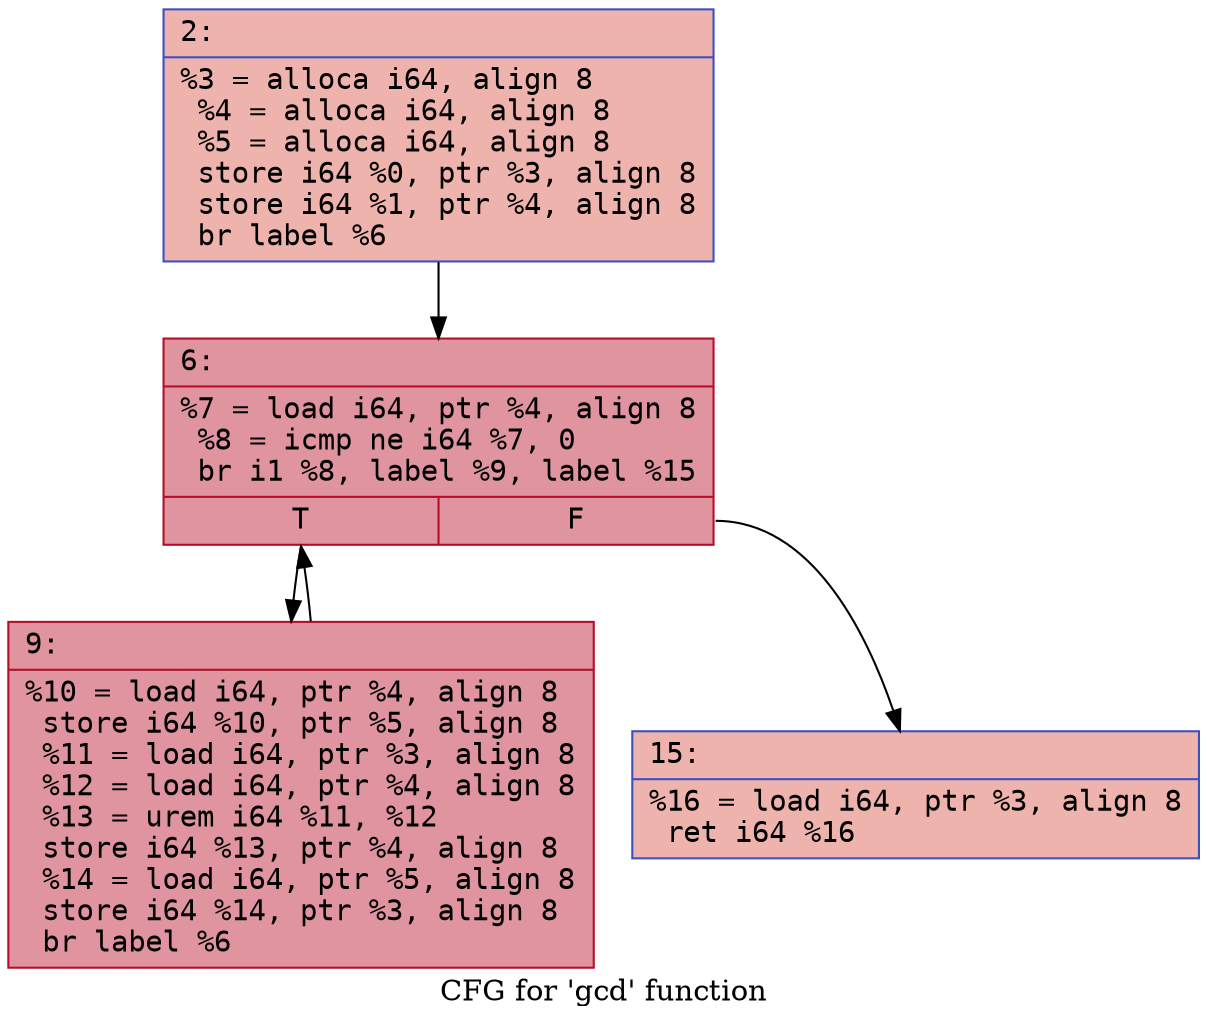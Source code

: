 digraph "CFG for 'gcd' function" {
	label="CFG for 'gcd' function";

	Node0x6000004bfb60 [shape=record,color="#3d50c3ff", style=filled, fillcolor="#d6524470" fontname="Courier",label="{2:\l|  %3 = alloca i64, align 8\l  %4 = alloca i64, align 8\l  %5 = alloca i64, align 8\l  store i64 %0, ptr %3, align 8\l  store i64 %1, ptr %4, align 8\l  br label %6\l}"];
	Node0x6000004bfb60 -> Node0x6000004bfbb0[tooltip="2 -> 6\nProbability 100.00%" ];
	Node0x6000004bfbb0 [shape=record,color="#b70d28ff", style=filled, fillcolor="#b70d2870" fontname="Courier",label="{6:\l|  %7 = load i64, ptr %4, align 8\l  %8 = icmp ne i64 %7, 0\l  br i1 %8, label %9, label %15\l|{<s0>T|<s1>F}}"];
	Node0x6000004bfbb0:s0 -> Node0x6000004bfc00[tooltip="6 -> 9\nProbability 96.88%" ];
	Node0x6000004bfbb0:s1 -> Node0x6000004bfc50[tooltip="6 -> 15\nProbability 3.12%" ];
	Node0x6000004bfc00 [shape=record,color="#b70d28ff", style=filled, fillcolor="#b70d2870" fontname="Courier",label="{9:\l|  %10 = load i64, ptr %4, align 8\l  store i64 %10, ptr %5, align 8\l  %11 = load i64, ptr %3, align 8\l  %12 = load i64, ptr %4, align 8\l  %13 = urem i64 %11, %12\l  store i64 %13, ptr %4, align 8\l  %14 = load i64, ptr %5, align 8\l  store i64 %14, ptr %3, align 8\l  br label %6\l}"];
	Node0x6000004bfc00 -> Node0x6000004bfbb0[tooltip="9 -> 6\nProbability 100.00%" ];
	Node0x6000004bfc50 [shape=record,color="#3d50c3ff", style=filled, fillcolor="#d6524470" fontname="Courier",label="{15:\l|  %16 = load i64, ptr %3, align 8\l  ret i64 %16\l}"];
}
